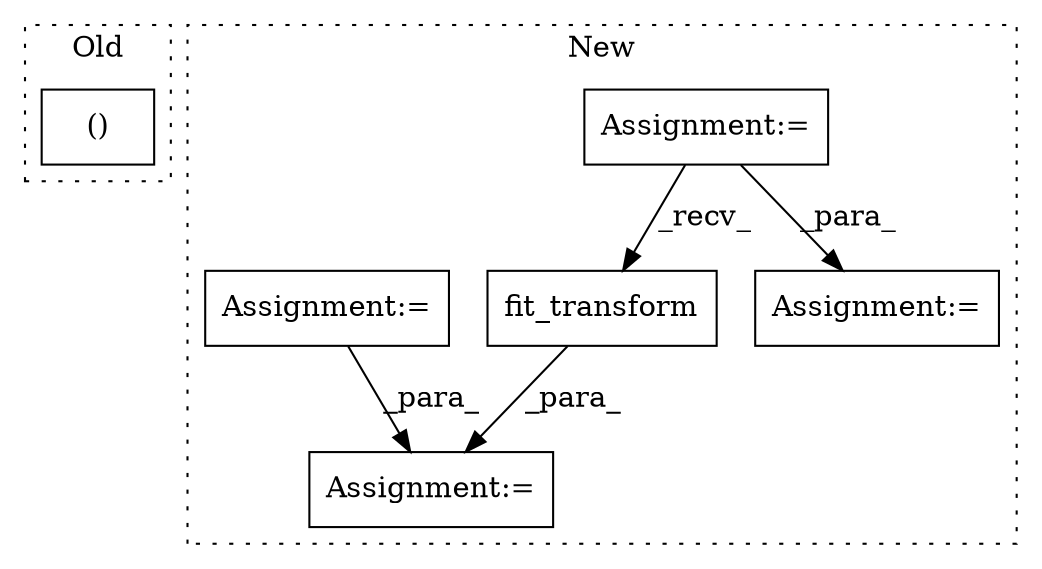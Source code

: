 digraph G {
subgraph cluster0 {
1 [label="()" a="106" s="708" l="23" shape="box"];
label = "Old";
style="dotted";
}
subgraph cluster1 {
2 [label="fit_transform" a="32" s="1053,1073" l="14,1" shape="box"];
3 [label="Assignment:=" a="7" s="1086" l="1" shape="box"];
4 [label="Assignment:=" a="7" s="867" l="1" shape="box"];
5 [label="Assignment:=" a="7" s="971" l="1" shape="box"];
6 [label="Assignment:=" a="7" s="1021" l="1" shape="box"];
label = "New";
style="dotted";
}
2 -> 3 [label="_para_"];
4 -> 5 [label="_para_"];
4 -> 2 [label="_recv_"];
6 -> 3 [label="_para_"];
}
